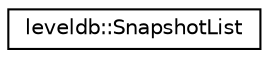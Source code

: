digraph "Graphical Class Hierarchy"
{
  edge [fontname="Helvetica",fontsize="10",labelfontname="Helvetica",labelfontsize="10"];
  node [fontname="Helvetica",fontsize="10",shape=record];
  rankdir="LR";
  Node1 [label="leveldb::SnapshotList",height=0.2,width=0.4,color="black", fillcolor="white", style="filled",URL="$classleveldb_1_1_snapshot_list.html"];
}
